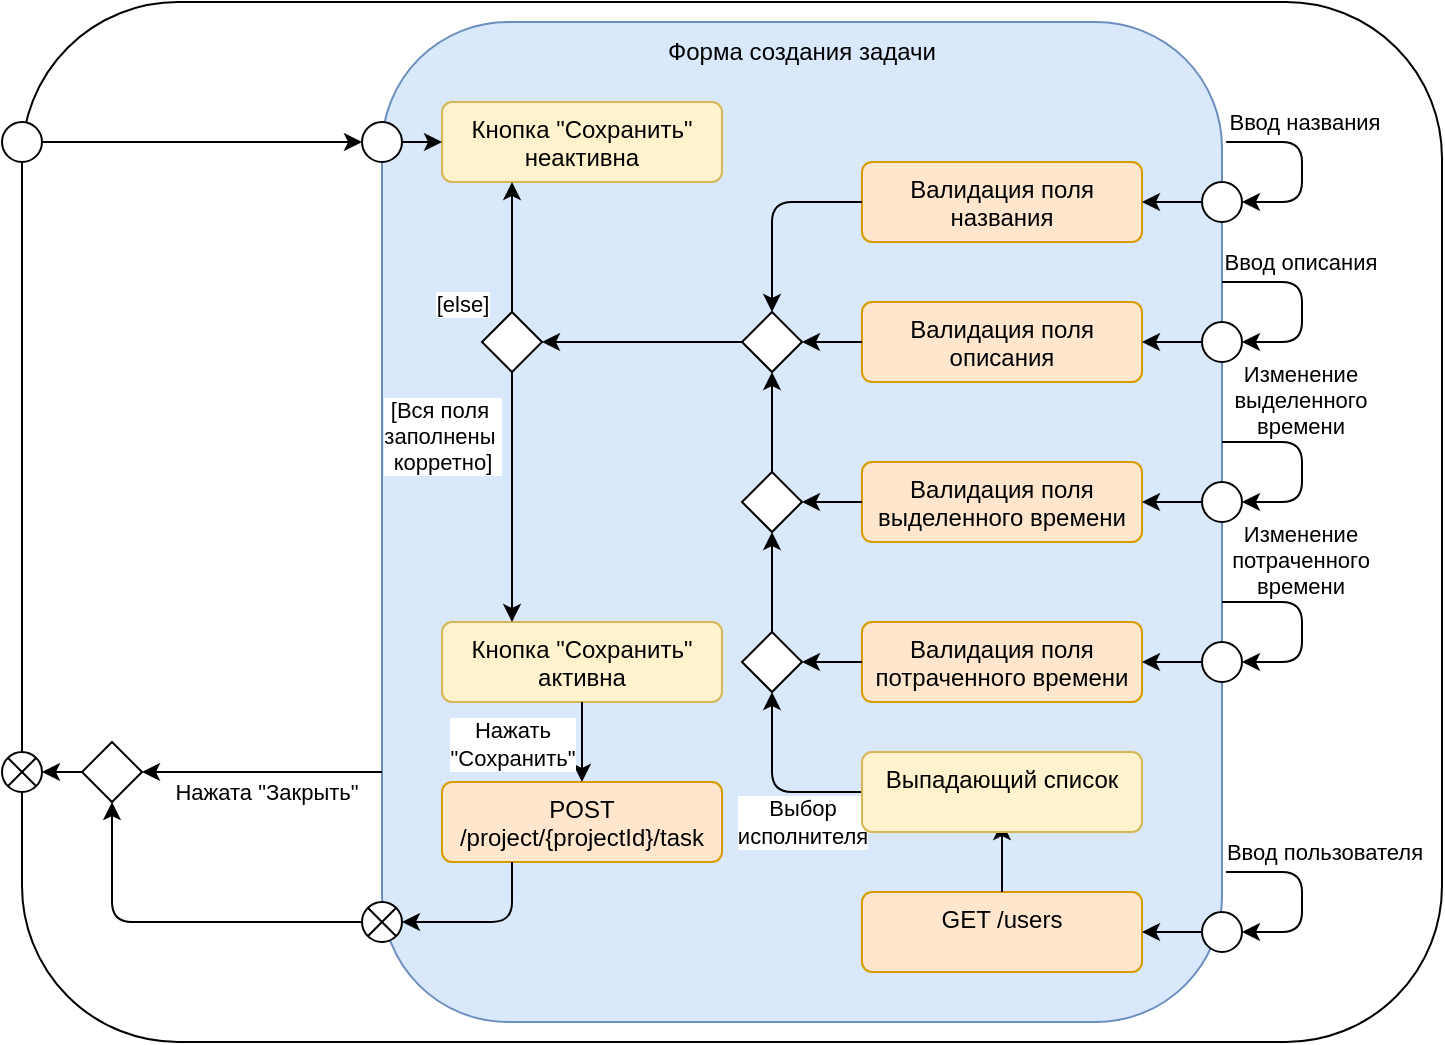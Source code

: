 <mxfile version="24.1.0" type="device">
  <diagram name="Страница — 1" id="c5b66AUdFlCpGY4_ziZe">
    <mxGraphModel dx="1221" dy="823" grid="1" gridSize="10" guides="1" tooltips="1" connect="1" arrows="1" fold="1" page="1" pageScale="1" pageWidth="827" pageHeight="1169" math="0" shadow="0">
      <root>
        <mxCell id="0" />
        <mxCell id="1" parent="0" />
        <mxCell id="K3gbcgCiG-UEPlrB_VV5-1" value="" style="rounded=1;whiteSpace=wrap;html=1;" parent="1" vertex="1">
          <mxGeometry x="80" y="40" width="710" height="520" as="geometry" />
        </mxCell>
        <mxCell id="K3gbcgCiG-UEPlrB_VV5-2" value="" style="ellipse;" parent="1" vertex="1">
          <mxGeometry x="70" y="100" width="20" height="20" as="geometry" />
        </mxCell>
        <mxCell id="K3gbcgCiG-UEPlrB_VV5-5" value="" style="rounded=1;whiteSpace=wrap;html=1;fillColor=#dae8fc;strokeColor=#6c8ebf;" parent="1" vertex="1">
          <mxGeometry x="260" y="50" width="420" height="500" as="geometry" />
        </mxCell>
        <mxCell id="K3gbcgCiG-UEPlrB_VV5-6" value="" style="ellipse;" parent="1" vertex="1">
          <mxGeometry x="250" y="100" width="20" height="20" as="geometry" />
        </mxCell>
        <mxCell id="K3gbcgCiG-UEPlrB_VV5-7" value="" style="shape=sumEllipse;perimeter=ellipsePerimeter;html=1;backgroundOutline=1;" parent="1" vertex="1">
          <mxGeometry x="70" y="415" width="20" height="20" as="geometry" />
        </mxCell>
        <mxCell id="K3gbcgCiG-UEPlrB_VV5-8" value="" style="endArrow=classic;html=1;rounded=1;entryX=1;entryY=0.5;entryDx=0;entryDy=0;exitX=0;exitY=0.5;exitDx=0;exitDy=0;curved=0;" parent="1" source="K3gbcgCiG-UEPlrB_VV5-9" target="K3gbcgCiG-UEPlrB_VV5-7" edge="1">
          <mxGeometry width="50" height="50" relative="1" as="geometry">
            <mxPoint x="350" y="465" as="sourcePoint" />
            <mxPoint x="400" y="415" as="targetPoint" />
          </mxGeometry>
        </mxCell>
        <mxCell id="K3gbcgCiG-UEPlrB_VV5-10" value="" style="endArrow=classic;html=1;rounded=1;entryX=1;entryY=0.5;entryDx=0;entryDy=0;exitX=0;exitY=0.75;exitDx=0;exitDy=0;curved=0;" parent="1" source="K3gbcgCiG-UEPlrB_VV5-5" target="K3gbcgCiG-UEPlrB_VV5-9" edge="1">
          <mxGeometry width="50" height="50" relative="1" as="geometry">
            <mxPoint x="230" y="300" as="sourcePoint" />
            <mxPoint x="90" y="300" as="targetPoint" />
          </mxGeometry>
        </mxCell>
        <mxCell id="K3gbcgCiG-UEPlrB_VV5-11" value="Нажата &quot;Закрыть&quot;" style="edgeLabel;html=1;align=center;verticalAlign=middle;resizable=0;points=[];" parent="K3gbcgCiG-UEPlrB_VV5-10" vertex="1" connectable="0">
          <mxGeometry x="-0.032" relative="1" as="geometry">
            <mxPoint y="10" as="offset" />
          </mxGeometry>
        </mxCell>
        <mxCell id="K3gbcgCiG-UEPlrB_VV5-9" value="" style="rhombus;" parent="1" vertex="1">
          <mxGeometry x="110" y="410" width="30" height="30" as="geometry" />
        </mxCell>
        <mxCell id="K3gbcgCiG-UEPlrB_VV5-12" value="" style="endArrow=classic;html=1;rounded=1;exitX=1;exitY=0.5;exitDx=0;exitDy=0;curved=0;" parent="1" source="K3gbcgCiG-UEPlrB_VV5-2" edge="1">
          <mxGeometry width="50" height="50" relative="1" as="geometry">
            <mxPoint x="120" y="250" as="sourcePoint" />
            <mxPoint x="250" y="110" as="targetPoint" />
          </mxGeometry>
        </mxCell>
        <mxCell id="K3gbcgCiG-UEPlrB_VV5-13" value="Форма создания задачи" style="text;html=1;align=center;verticalAlign=middle;whiteSpace=wrap;rounded=0;" parent="1" vertex="1">
          <mxGeometry x="400" y="50" width="140" height="30" as="geometry" />
        </mxCell>
        <mxCell id="K3gbcgCiG-UEPlrB_VV5-14" value="" style="shape=sumEllipse;perimeter=ellipsePerimeter;html=1;backgroundOutline=1;" parent="1" vertex="1">
          <mxGeometry x="250" y="490" width="20" height="20" as="geometry" />
        </mxCell>
        <mxCell id="K3gbcgCiG-UEPlrB_VV5-15" value="" style="endArrow=classic;html=1;rounded=1;entryX=0.5;entryY=1;entryDx=0;entryDy=0;exitX=0;exitY=0.5;exitDx=0;exitDy=0;curved=0;" parent="1" source="K3gbcgCiG-UEPlrB_VV5-14" target="K3gbcgCiG-UEPlrB_VV5-9" edge="1">
          <mxGeometry width="50" height="50" relative="1" as="geometry">
            <mxPoint x="120" y="435" as="sourcePoint" />
            <mxPoint x="100" y="435" as="targetPoint" />
            <Array as="points">
              <mxPoint x="125" y="500" />
            </Array>
          </mxGeometry>
        </mxCell>
        <mxCell id="K3gbcgCiG-UEPlrB_VV5-16" value="Кнопка &quot;Сохранить&quot; неактивна" style="html=1;align=center;verticalAlign=top;rounded=1;absoluteArcSize=1;arcSize=10;dashed=0;whiteSpace=wrap;fillColor=#fff2cc;strokeColor=#d6b656;" parent="1" vertex="1">
          <mxGeometry x="290" y="90" width="140" height="40" as="geometry" />
        </mxCell>
        <mxCell id="K3gbcgCiG-UEPlrB_VV5-17" value="" style="endArrow=classic;html=1;rounded=1;exitX=1;exitY=0.5;exitDx=0;exitDy=0;curved=0;entryX=0;entryY=0.5;entryDx=0;entryDy=0;" parent="1" source="K3gbcgCiG-UEPlrB_VV5-6" target="K3gbcgCiG-UEPlrB_VV5-16" edge="1">
          <mxGeometry width="50" height="50" relative="1" as="geometry">
            <mxPoint x="100" y="120" as="sourcePoint" />
            <mxPoint x="260" y="120" as="targetPoint" />
          </mxGeometry>
        </mxCell>
        <mxCell id="K3gbcgCiG-UEPlrB_VV5-18" value="Кнопка &quot;Сохранить&quot; активна" style="html=1;align=center;verticalAlign=top;rounded=1;absoluteArcSize=1;arcSize=10;dashed=0;whiteSpace=wrap;fillColor=#fff2cc;strokeColor=#d6b656;" parent="1" vertex="1">
          <mxGeometry x="290" y="350" width="140" height="40" as="geometry" />
        </mxCell>
        <mxCell id="K3gbcgCiG-UEPlrB_VV5-19" value="POST /project/{projectId}/task" style="html=1;align=center;verticalAlign=top;rounded=1;absoluteArcSize=1;arcSize=10;dashed=0;whiteSpace=wrap;fillColor=#ffe6cc;strokeColor=#d79b00;" parent="1" vertex="1">
          <mxGeometry x="290" y="430" width="140" height="40" as="geometry" />
        </mxCell>
        <mxCell id="K3gbcgCiG-UEPlrB_VV5-20" value="" style="endArrow=classic;html=1;rounded=1;curved=0;entryX=0.5;entryY=0;entryDx=0;entryDy=0;exitX=0.5;exitY=1;exitDx=0;exitDy=0;" parent="1" source="K3gbcgCiG-UEPlrB_VV5-18" target="K3gbcgCiG-UEPlrB_VV5-19" edge="1">
          <mxGeometry width="50" height="50" relative="1" as="geometry">
            <mxPoint x="270" y="120" as="sourcePoint" />
            <mxPoint x="310" y="120" as="targetPoint" />
          </mxGeometry>
        </mxCell>
        <mxCell id="K3gbcgCiG-UEPlrB_VV5-22" value="Нажать&lt;div&gt;&quot;Сохранить&quot;&lt;/div&gt;" style="edgeLabel;html=1;align=center;verticalAlign=middle;resizable=0;points=[];" parent="K3gbcgCiG-UEPlrB_VV5-20" vertex="1" connectable="0">
          <mxGeometry x="0.075" y="1" relative="1" as="geometry">
            <mxPoint x="-36" y="-1" as="offset" />
          </mxGeometry>
        </mxCell>
        <mxCell id="K3gbcgCiG-UEPlrB_VV5-21" value="" style="endArrow=classic;html=1;rounded=1;exitX=0.25;exitY=1;exitDx=0;exitDy=0;curved=0;entryX=1;entryY=0.5;entryDx=0;entryDy=0;" parent="1" source="K3gbcgCiG-UEPlrB_VV5-19" target="K3gbcgCiG-UEPlrB_VV5-14" edge="1">
          <mxGeometry width="50" height="50" relative="1" as="geometry">
            <mxPoint x="380" y="490" as="sourcePoint" />
            <mxPoint x="380" y="455" as="targetPoint" />
            <Array as="points">
              <mxPoint x="325" y="500" />
            </Array>
          </mxGeometry>
        </mxCell>
        <mxCell id="K3gbcgCiG-UEPlrB_VV5-23" value="" style="rhombus;" parent="1" vertex="1">
          <mxGeometry x="310" y="195" width="30" height="30" as="geometry" />
        </mxCell>
        <mxCell id="K3gbcgCiG-UEPlrB_VV5-24" value="" style="endArrow=classic;html=1;rounded=1;exitX=0.5;exitY=1;exitDx=0;exitDy=0;curved=0;entryX=0.25;entryY=0;entryDx=0;entryDy=0;" parent="1" source="K3gbcgCiG-UEPlrB_VV5-23" target="K3gbcgCiG-UEPlrB_VV5-18" edge="1">
          <mxGeometry width="50" height="50" relative="1" as="geometry">
            <mxPoint x="280" y="120" as="sourcePoint" />
            <mxPoint x="310" y="120" as="targetPoint" />
          </mxGeometry>
        </mxCell>
        <mxCell id="K3gbcgCiG-UEPlrB_VV5-28" value="[Вся поля&amp;nbsp;&lt;div&gt;заполнены&amp;nbsp;&lt;/div&gt;&lt;div&gt;корретно]&lt;/div&gt;" style="edgeLabel;html=1;align=center;verticalAlign=middle;resizable=0;points=[];" parent="K3gbcgCiG-UEPlrB_VV5-24" vertex="1" connectable="0">
          <mxGeometry x="-0.596" y="-1" relative="1" as="geometry">
            <mxPoint x="-34" y="6" as="offset" />
          </mxGeometry>
        </mxCell>
        <mxCell id="K3gbcgCiG-UEPlrB_VV5-25" value="" style="endArrow=classic;html=1;rounded=1;exitX=0.5;exitY=0;exitDx=0;exitDy=0;curved=0;entryX=0.25;entryY=1;entryDx=0;entryDy=0;" parent="1" source="K3gbcgCiG-UEPlrB_VV5-23" target="K3gbcgCiG-UEPlrB_VV5-16" edge="1">
          <mxGeometry width="50" height="50" relative="1" as="geometry">
            <mxPoint x="380" y="270" as="sourcePoint" />
            <mxPoint x="380" y="360" as="targetPoint" />
          </mxGeometry>
        </mxCell>
        <mxCell id="K3gbcgCiG-UEPlrB_VV5-27" value="[else]" style="edgeLabel;html=1;align=center;verticalAlign=middle;resizable=0;points=[];" parent="K3gbcgCiG-UEPlrB_VV5-25" vertex="1" connectable="0">
          <mxGeometry x="-0.763" y="-1" relative="1" as="geometry">
            <mxPoint x="-26" y="3" as="offset" />
          </mxGeometry>
        </mxCell>
        <mxCell id="K3gbcgCiG-UEPlrB_VV5-29" value="Валидация поля&lt;div&gt;названия&lt;/div&gt;" style="html=1;align=center;verticalAlign=top;rounded=1;absoluteArcSize=1;arcSize=10;dashed=0;whiteSpace=wrap;fillColor=#ffe6cc;strokeColor=#d79b00;" parent="1" vertex="1">
          <mxGeometry x="500" y="120" width="140" height="40" as="geometry" />
        </mxCell>
        <mxCell id="K3gbcgCiG-UEPlrB_VV5-30" value="" style="rhombus;" parent="1" vertex="1">
          <mxGeometry x="440" y="275" width="30" height="30" as="geometry" />
        </mxCell>
        <mxCell id="K3gbcgCiG-UEPlrB_VV5-31" value="" style="endArrow=classic;html=1;rounded=1;exitX=0;exitY=0.5;exitDx=0;exitDy=0;curved=0;entryX=1;entryY=0.5;entryDx=0;entryDy=0;" parent="1" source="K3gbcgCiG-UEPlrB_VV5-58" target="K3gbcgCiG-UEPlrB_VV5-23" edge="1">
          <mxGeometry width="50" height="50" relative="1" as="geometry">
            <mxPoint x="280" y="169.67" as="sourcePoint" />
            <mxPoint x="310" y="169.67" as="targetPoint" />
          </mxGeometry>
        </mxCell>
        <mxCell id="K3gbcgCiG-UEPlrB_VV5-32" value="" style="ellipse;" parent="1" vertex="1">
          <mxGeometry x="670" y="130" width="20" height="20" as="geometry" />
        </mxCell>
        <mxCell id="K3gbcgCiG-UEPlrB_VV5-33" value="" style="endArrow=classic;html=1;rounded=1;exitX=0;exitY=0.5;exitDx=0;exitDy=0;curved=0;entryX=1;entryY=0.5;entryDx=0;entryDy=0;" parent="1" source="K3gbcgCiG-UEPlrB_VV5-32" target="K3gbcgCiG-UEPlrB_VV5-29" edge="1">
          <mxGeometry width="50" height="50" relative="1" as="geometry">
            <mxPoint x="280" y="130" as="sourcePoint" />
            <mxPoint x="640" y="140" as="targetPoint" />
          </mxGeometry>
        </mxCell>
        <mxCell id="K3gbcgCiG-UEPlrB_VV5-34" value="" style="endArrow=classic;html=1;rounded=1;exitX=1.005;exitY=0.12;exitDx=0;exitDy=0;curved=0;entryX=1;entryY=0.5;entryDx=0;entryDy=0;exitPerimeter=0;" parent="1" source="K3gbcgCiG-UEPlrB_VV5-5" target="K3gbcgCiG-UEPlrB_VV5-32" edge="1">
          <mxGeometry width="50" height="50" relative="1" as="geometry">
            <mxPoint x="394" y="255" as="sourcePoint" />
            <mxPoint x="360" y="255" as="targetPoint" />
            <Array as="points">
              <mxPoint x="720" y="110" />
              <mxPoint x="720" y="140" />
            </Array>
          </mxGeometry>
        </mxCell>
        <mxCell id="K3gbcgCiG-UEPlrB_VV5-35" value="Ввод названия" style="edgeLabel;html=1;align=center;verticalAlign=middle;resizable=0;points=[];" parent="K3gbcgCiG-UEPlrB_VV5-34" vertex="1" connectable="0">
          <mxGeometry x="-0.52" y="-2" relative="1" as="geometry">
            <mxPoint x="15" y="-12" as="offset" />
          </mxGeometry>
        </mxCell>
        <mxCell id="K3gbcgCiG-UEPlrB_VV5-36" value="Валидация поля&lt;div&gt;описания&lt;/div&gt;" style="html=1;align=center;verticalAlign=top;rounded=1;absoluteArcSize=1;arcSize=10;dashed=0;whiteSpace=wrap;fillColor=#ffe6cc;strokeColor=#d79b00;" parent="1" vertex="1">
          <mxGeometry x="500" y="190" width="140" height="40" as="geometry" />
        </mxCell>
        <mxCell id="K3gbcgCiG-UEPlrB_VV5-37" value="" style="ellipse;" parent="1" vertex="1">
          <mxGeometry x="670" y="200" width="20" height="20" as="geometry" />
        </mxCell>
        <mxCell id="K3gbcgCiG-UEPlrB_VV5-38" value="" style="endArrow=classic;html=1;rounded=1;exitX=0;exitY=0.5;exitDx=0;exitDy=0;curved=0;entryX=1;entryY=0.5;entryDx=0;entryDy=0;" parent="1" source="K3gbcgCiG-UEPlrB_VV5-37" target="K3gbcgCiG-UEPlrB_VV5-36" edge="1">
          <mxGeometry width="50" height="50" relative="1" as="geometry">
            <mxPoint x="280" y="200" as="sourcePoint" />
            <mxPoint x="640" y="210" as="targetPoint" />
          </mxGeometry>
        </mxCell>
        <mxCell id="K3gbcgCiG-UEPlrB_VV5-39" value="" style="endArrow=classic;html=1;rounded=1;curved=0;entryX=1;entryY=0.5;entryDx=0;entryDy=0;" parent="1" target="K3gbcgCiG-UEPlrB_VV5-37" edge="1">
          <mxGeometry width="50" height="50" relative="1" as="geometry">
            <mxPoint x="680" y="180" as="sourcePoint" />
            <mxPoint x="360" y="325" as="targetPoint" />
            <Array as="points">
              <mxPoint x="720" y="180" />
              <mxPoint x="720" y="210" />
            </Array>
          </mxGeometry>
        </mxCell>
        <mxCell id="K3gbcgCiG-UEPlrB_VV5-40" value="Ввод описания" style="edgeLabel;html=1;align=center;verticalAlign=middle;resizable=0;points=[];" parent="K3gbcgCiG-UEPlrB_VV5-39" vertex="1" connectable="0">
          <mxGeometry x="-0.52" y="-2" relative="1" as="geometry">
            <mxPoint x="15" y="-12" as="offset" />
          </mxGeometry>
        </mxCell>
        <mxCell id="K3gbcgCiG-UEPlrB_VV5-41" value="GET /users" style="html=1;align=center;verticalAlign=top;rounded=1;absoluteArcSize=1;arcSize=10;dashed=0;whiteSpace=wrap;fillColor=#ffe6cc;strokeColor=#d79b00;" parent="1" vertex="1">
          <mxGeometry x="500" y="485" width="140" height="40" as="geometry" />
        </mxCell>
        <mxCell id="K3gbcgCiG-UEPlrB_VV5-42" value="" style="ellipse;" parent="1" vertex="1">
          <mxGeometry x="670" y="495" width="20" height="20" as="geometry" />
        </mxCell>
        <mxCell id="K3gbcgCiG-UEPlrB_VV5-43" value="" style="endArrow=classic;html=1;rounded=1;exitX=0;exitY=0.5;exitDx=0;exitDy=0;curved=0;entryX=1;entryY=0.5;entryDx=0;entryDy=0;" parent="1" source="K3gbcgCiG-UEPlrB_VV5-42" target="K3gbcgCiG-UEPlrB_VV5-41" edge="1">
          <mxGeometry width="50" height="50" relative="1" as="geometry">
            <mxPoint x="280" y="495" as="sourcePoint" />
            <mxPoint x="640" y="505" as="targetPoint" />
          </mxGeometry>
        </mxCell>
        <mxCell id="K3gbcgCiG-UEPlrB_VV5-44" value="" style="endArrow=classic;html=1;rounded=1;exitX=1.005;exitY=0.12;exitDx=0;exitDy=0;curved=0;entryX=1;entryY=0.5;entryDx=0;entryDy=0;exitPerimeter=0;" parent="1" target="K3gbcgCiG-UEPlrB_VV5-42" edge="1">
          <mxGeometry width="50" height="50" relative="1" as="geometry">
            <mxPoint x="682" y="475" as="sourcePoint" />
            <mxPoint x="360" y="620" as="targetPoint" />
            <Array as="points">
              <mxPoint x="720" y="475" />
              <mxPoint x="720" y="505" />
            </Array>
          </mxGeometry>
        </mxCell>
        <mxCell id="K3gbcgCiG-UEPlrB_VV5-45" value="Ввод пользователя" style="edgeLabel;html=1;align=center;verticalAlign=middle;resizable=0;points=[];" parent="K3gbcgCiG-UEPlrB_VV5-44" vertex="1" connectable="0">
          <mxGeometry x="-0.52" y="-2" relative="1" as="geometry">
            <mxPoint x="25" y="-12" as="offset" />
          </mxGeometry>
        </mxCell>
        <mxCell id="K3gbcgCiG-UEPlrB_VV5-47" value="" style="endArrow=classic;html=1;rounded=1;exitX=0.5;exitY=0;exitDx=0;exitDy=0;curved=0;" parent="1" source="K3gbcgCiG-UEPlrB_VV5-41" edge="1">
          <mxGeometry width="50" height="50" relative="1" as="geometry">
            <mxPoint x="680" y="515" as="sourcePoint" />
            <mxPoint x="570" y="450" as="targetPoint" />
          </mxGeometry>
        </mxCell>
        <mxCell id="K3gbcgCiG-UEPlrB_VV5-48" value="Валидация поля&lt;div&gt;выделенного времени&lt;/div&gt;" style="html=1;align=center;verticalAlign=top;rounded=1;absoluteArcSize=1;arcSize=10;dashed=0;whiteSpace=wrap;fillColor=#ffe6cc;strokeColor=#d79b00;" parent="1" vertex="1">
          <mxGeometry x="500" y="270" width="140" height="40" as="geometry" />
        </mxCell>
        <mxCell id="K3gbcgCiG-UEPlrB_VV5-49" value="" style="ellipse;" parent="1" vertex="1">
          <mxGeometry x="670" y="280" width="20" height="20" as="geometry" />
        </mxCell>
        <mxCell id="K3gbcgCiG-UEPlrB_VV5-50" value="" style="endArrow=classic;html=1;rounded=1;exitX=0;exitY=0.5;exitDx=0;exitDy=0;curved=0;entryX=1;entryY=0.5;entryDx=0;entryDy=0;" parent="1" source="K3gbcgCiG-UEPlrB_VV5-49" target="K3gbcgCiG-UEPlrB_VV5-48" edge="1">
          <mxGeometry width="50" height="50" relative="1" as="geometry">
            <mxPoint x="280" y="280" as="sourcePoint" />
            <mxPoint x="640" y="290" as="targetPoint" />
          </mxGeometry>
        </mxCell>
        <mxCell id="K3gbcgCiG-UEPlrB_VV5-51" value="" style="endArrow=classic;html=1;rounded=1;curved=0;entryX=1;entryY=0.5;entryDx=0;entryDy=0;" parent="1" target="K3gbcgCiG-UEPlrB_VV5-49" edge="1">
          <mxGeometry width="50" height="50" relative="1" as="geometry">
            <mxPoint x="680" y="260" as="sourcePoint" />
            <mxPoint x="360" y="405" as="targetPoint" />
            <Array as="points">
              <mxPoint x="720" y="260" />
              <mxPoint x="720" y="290" />
            </Array>
          </mxGeometry>
        </mxCell>
        <mxCell id="K3gbcgCiG-UEPlrB_VV5-52" value="Изменение&lt;div&gt;выделенного&lt;/div&gt;&lt;div&gt;времени&lt;/div&gt;" style="edgeLabel;html=1;align=center;verticalAlign=middle;resizable=0;points=[];" parent="K3gbcgCiG-UEPlrB_VV5-51" vertex="1" connectable="0">
          <mxGeometry x="-0.52" y="-2" relative="1" as="geometry">
            <mxPoint x="15" y="-23" as="offset" />
          </mxGeometry>
        </mxCell>
        <mxCell id="K3gbcgCiG-UEPlrB_VV5-53" value="Валидация поля&lt;div&gt;потраченного времени&lt;/div&gt;" style="html=1;align=center;verticalAlign=top;rounded=1;absoluteArcSize=1;arcSize=10;dashed=0;whiteSpace=wrap;fillColor=#ffe6cc;strokeColor=#d79b00;" parent="1" vertex="1">
          <mxGeometry x="500" y="350" width="140" height="40" as="geometry" />
        </mxCell>
        <mxCell id="K3gbcgCiG-UEPlrB_VV5-54" value="" style="ellipse;" parent="1" vertex="1">
          <mxGeometry x="670" y="360" width="20" height="20" as="geometry" />
        </mxCell>
        <mxCell id="K3gbcgCiG-UEPlrB_VV5-55" value="" style="endArrow=classic;html=1;rounded=1;exitX=0;exitY=0.5;exitDx=0;exitDy=0;curved=0;entryX=1;entryY=0.5;entryDx=0;entryDy=0;" parent="1" source="K3gbcgCiG-UEPlrB_VV5-54" target="K3gbcgCiG-UEPlrB_VV5-53" edge="1">
          <mxGeometry width="50" height="50" relative="1" as="geometry">
            <mxPoint x="280" y="360" as="sourcePoint" />
            <mxPoint x="640" y="370" as="targetPoint" />
          </mxGeometry>
        </mxCell>
        <mxCell id="K3gbcgCiG-UEPlrB_VV5-56" value="" style="endArrow=classic;html=1;rounded=1;curved=0;entryX=1;entryY=0.5;entryDx=0;entryDy=0;" parent="1" target="K3gbcgCiG-UEPlrB_VV5-54" edge="1">
          <mxGeometry width="50" height="50" relative="1" as="geometry">
            <mxPoint x="680" y="340" as="sourcePoint" />
            <mxPoint x="360" y="485" as="targetPoint" />
            <Array as="points">
              <mxPoint x="720" y="340" />
              <mxPoint x="720" y="370" />
            </Array>
          </mxGeometry>
        </mxCell>
        <mxCell id="K3gbcgCiG-UEPlrB_VV5-57" value="Изменение&lt;div&gt;потраченного&lt;/div&gt;&lt;div&gt;времени&lt;/div&gt;" style="edgeLabel;html=1;align=center;verticalAlign=middle;resizable=0;points=[];" parent="K3gbcgCiG-UEPlrB_VV5-56" vertex="1" connectable="0">
          <mxGeometry x="-0.52" y="-2" relative="1" as="geometry">
            <mxPoint x="15" y="-23" as="offset" />
          </mxGeometry>
        </mxCell>
        <mxCell id="K3gbcgCiG-UEPlrB_VV5-58" value="" style="rhombus;" parent="1" vertex="1">
          <mxGeometry x="440" y="195" width="30" height="30" as="geometry" />
        </mxCell>
        <mxCell id="K3gbcgCiG-UEPlrB_VV5-59" value="" style="endArrow=classic;html=1;rounded=1;exitX=0;exitY=0.5;exitDx=0;exitDy=0;curved=0;entryX=1;entryY=0.5;entryDx=0;entryDy=0;" parent="1" source="K3gbcgCiG-UEPlrB_VV5-36" target="K3gbcgCiG-UEPlrB_VV5-58" edge="1">
          <mxGeometry width="50" height="50" relative="1" as="geometry">
            <mxPoint x="394" y="255" as="sourcePoint" />
            <mxPoint x="360" y="255" as="targetPoint" />
          </mxGeometry>
        </mxCell>
        <mxCell id="K3gbcgCiG-UEPlrB_VV5-60" value="" style="endArrow=classic;html=1;rounded=1;exitX=0;exitY=0.5;exitDx=0;exitDy=0;curved=0;entryX=0.5;entryY=0;entryDx=0;entryDy=0;" parent="1" source="K3gbcgCiG-UEPlrB_VV5-29" target="K3gbcgCiG-UEPlrB_VV5-58" edge="1">
          <mxGeometry width="50" height="50" relative="1" as="geometry">
            <mxPoint x="510" y="220" as="sourcePoint" />
            <mxPoint x="480" y="220" as="targetPoint" />
            <Array as="points">
              <mxPoint x="455" y="140" />
            </Array>
          </mxGeometry>
        </mxCell>
        <mxCell id="K3gbcgCiG-UEPlrB_VV5-61" value="" style="endArrow=classic;html=1;rounded=1;exitX=0.5;exitY=0;exitDx=0;exitDy=0;curved=0;entryX=0.5;entryY=1;entryDx=0;entryDy=0;" parent="1" source="K3gbcgCiG-UEPlrB_VV5-30" target="K3gbcgCiG-UEPlrB_VV5-58" edge="1">
          <mxGeometry width="50" height="50" relative="1" as="geometry">
            <mxPoint x="510" y="150" as="sourcePoint" />
            <mxPoint x="465" y="205" as="targetPoint" />
            <Array as="points" />
          </mxGeometry>
        </mxCell>
        <mxCell id="K3gbcgCiG-UEPlrB_VV5-62" value="" style="rhombus;" parent="1" vertex="1">
          <mxGeometry x="440" y="355" width="30" height="30" as="geometry" />
        </mxCell>
        <mxCell id="K3gbcgCiG-UEPlrB_VV5-65" value="" style="endArrow=classic;html=1;rounded=1;exitX=0;exitY=0.5;exitDx=0;exitDy=0;curved=0;entryX=1;entryY=0.5;entryDx=0;entryDy=0;" parent="1" source="K3gbcgCiG-UEPlrB_VV5-53" target="K3gbcgCiG-UEPlrB_VV5-62" edge="1">
          <mxGeometry width="50" height="50" relative="1" as="geometry">
            <mxPoint x="510" y="220" as="sourcePoint" />
            <mxPoint x="480" y="220" as="targetPoint" />
          </mxGeometry>
        </mxCell>
        <mxCell id="K3gbcgCiG-UEPlrB_VV5-66" value="" style="endArrow=classic;html=1;rounded=1;curved=0;entryX=0.5;entryY=1;entryDx=0;entryDy=0;" parent="1" target="K3gbcgCiG-UEPlrB_VV5-62" edge="1">
          <mxGeometry width="50" height="50" relative="1" as="geometry">
            <mxPoint x="500" y="435" as="sourcePoint" />
            <mxPoint x="480" y="380" as="targetPoint" />
            <Array as="points">
              <mxPoint x="455" y="435" />
            </Array>
          </mxGeometry>
        </mxCell>
        <mxCell id="K3gbcgCiG-UEPlrB_VV5-73" value="Выбор&lt;div&gt;исполнителя&lt;/div&gt;" style="edgeLabel;html=1;align=center;verticalAlign=middle;resizable=0;points=[];" parent="K3gbcgCiG-UEPlrB_VV5-66" vertex="1" connectable="0">
          <mxGeometry x="-0.504" y="1" relative="1" as="geometry">
            <mxPoint x="-7" y="14" as="offset" />
          </mxGeometry>
        </mxCell>
        <mxCell id="K3gbcgCiG-UEPlrB_VV5-68" value="" style="endArrow=classic;html=1;rounded=1;exitX=0;exitY=0.5;exitDx=0;exitDy=0;curved=0;entryX=1;entryY=0.5;entryDx=0;entryDy=0;" parent="1" source="K3gbcgCiG-UEPlrB_VV5-48" target="K3gbcgCiG-UEPlrB_VV5-30" edge="1">
          <mxGeometry width="50" height="50" relative="1" as="geometry">
            <mxPoint x="510" y="220" as="sourcePoint" />
            <mxPoint x="480" y="220" as="targetPoint" />
          </mxGeometry>
        </mxCell>
        <mxCell id="K3gbcgCiG-UEPlrB_VV5-70" value="" style="endArrow=classic;html=1;rounded=1;exitX=0.5;exitY=0;exitDx=0;exitDy=0;curved=0;entryX=0.5;entryY=1;entryDx=0;entryDy=0;" parent="1" source="K3gbcgCiG-UEPlrB_VV5-62" target="K3gbcgCiG-UEPlrB_VV5-30" edge="1">
          <mxGeometry width="50" height="50" relative="1" as="geometry">
            <mxPoint x="465" y="235" as="sourcePoint" />
            <mxPoint x="465" y="285" as="targetPoint" />
            <Array as="points" />
          </mxGeometry>
        </mxCell>
        <mxCell id="K3gbcgCiG-UEPlrB_VV5-71" value="Выпадающий список" style="html=1;align=center;verticalAlign=top;rounded=1;absoluteArcSize=1;arcSize=10;dashed=0;whiteSpace=wrap;fillColor=#fff2cc;strokeColor=#d6b656;" parent="1" vertex="1">
          <mxGeometry x="500" y="415" width="140" height="40" as="geometry" />
        </mxCell>
      </root>
    </mxGraphModel>
  </diagram>
</mxfile>
